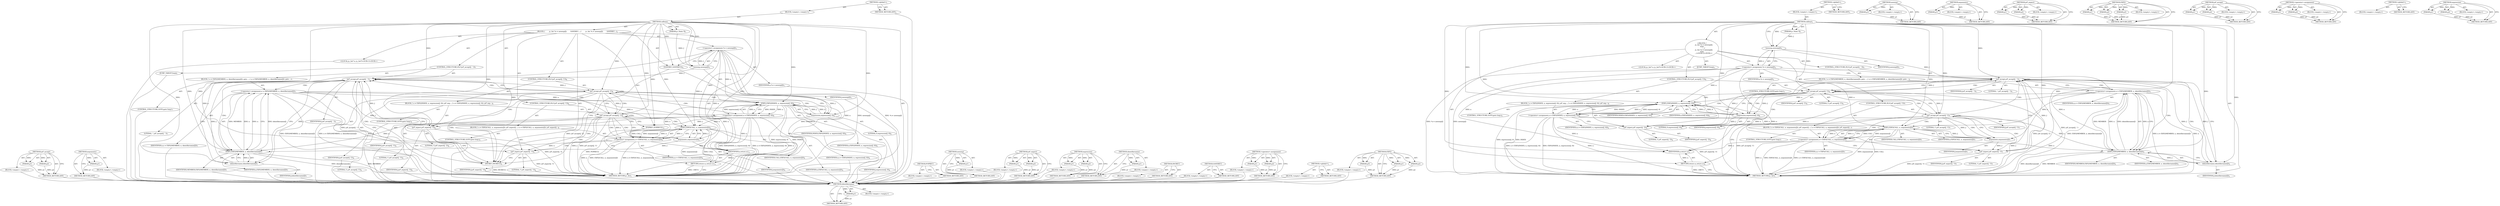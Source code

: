 digraph "EXP2" {
vulnerable_110 [label=<(METHOD,identifiername)>];
vulnerable_111 [label=<(PARAM,p1)>];
vulnerable_112 [label=<(BLOCK,&lt;empty&gt;,&lt;empty&gt;)>];
vulnerable_113 [label=<(METHOD_RETURN,ANY)>];
vulnerable_6 [label=<(METHOD,&lt;global&gt;)<SUB>1</SUB>>];
vulnerable_7 [label=<(BLOCK,&lt;empty&gt;,&lt;empty&gt;)<SUB>1</SUB>>];
vulnerable_8 [label=<(METHOD,callexp)<SUB>1</SUB>>];
vulnerable_9 [label=<(PARAM,js_State *J)<SUB>1</SUB>>];
vulnerable_10 [label="<(BLOCK,{
        js_Ast *a = newexp(J);
 loop:
       ...,{
        js_Ast *a = newexp(J);
 loop:
       ...)<SUB>2</SUB>>"];
vulnerable_11 [label="<(LOCAL,js_Ast* a: js_Ast*)<SUB>3</SUB>>"];
vulnerable_12 [label=<(&lt;operator&gt;.assignment,*a = newexp(J))<SUB>3</SUB>>];
vulnerable_13 [label=<(IDENTIFIER,a,*a = newexp(J))<SUB>3</SUB>>];
vulnerable_14 [label=<(newexp,newexp(J))<SUB>3</SUB>>];
vulnerable_15 [label=<(IDENTIFIER,J,newexp(J))<SUB>3</SUB>>];
vulnerable_16 [label=<(JUMP_TARGET,loop)<SUB>4</SUB>>];
vulnerable_17 [label=<(CONTROL_STRUCTURE,IF,if (jsP_accept(J, '.')))<SUB>5</SUB>>];
vulnerable_18 [label=<(jsP_accept,jsP_accept(J, '.'))<SUB>5</SUB>>];
vulnerable_19 [label=<(IDENTIFIER,J,jsP_accept(J, '.'))<SUB>5</SUB>>];
vulnerable_20 [label=<(LITERAL,'.',jsP_accept(J, '.'))<SUB>5</SUB>>];
vulnerable_21 [label=<(BLOCK,{ a = EXP2(MEMBER, a, identifiername(J)); goto ...,{ a = EXP2(MEMBER, a, identifiername(J)); goto ...)<SUB>5</SUB>>];
vulnerable_22 [label=<(&lt;operator&gt;.assignment,a = EXP2(MEMBER, a, identifiername(J)))<SUB>5</SUB>>];
vulnerable_23 [label=<(IDENTIFIER,a,a = EXP2(MEMBER, a, identifiername(J)))<SUB>5</SUB>>];
vulnerable_24 [label=<(EXP2,EXP2(MEMBER, a, identifiername(J)))<SUB>5</SUB>>];
vulnerable_25 [label=<(IDENTIFIER,MEMBER,EXP2(MEMBER, a, identifiername(J)))<SUB>5</SUB>>];
vulnerable_26 [label=<(IDENTIFIER,a,EXP2(MEMBER, a, identifiername(J)))<SUB>5</SUB>>];
vulnerable_27 [label=<(identifiername,identifiername(J))<SUB>5</SUB>>];
vulnerable_28 [label=<(IDENTIFIER,J,identifiername(J))<SUB>5</SUB>>];
vulnerable_29 [label=<(CONTROL_STRUCTURE,GOTO,goto loop;)<SUB>5</SUB>>];
vulnerable_30 [label=<(CONTROL_STRUCTURE,IF,if (jsP_accept(J, '[')))<SUB>6</SUB>>];
vulnerable_31 [label=<(jsP_accept,jsP_accept(J, '['))<SUB>6</SUB>>];
vulnerable_32 [label=<(IDENTIFIER,J,jsP_accept(J, '['))<SUB>6</SUB>>];
vulnerable_33 [label=<(LITERAL,'[',jsP_accept(J, '['))<SUB>6</SUB>>];
vulnerable_34 [label=<(BLOCK,{ a = EXP2(INDEX, a, expression(J, 0)); jsP_exp...,{ a = EXP2(INDEX, a, expression(J, 0)); jsP_exp...)<SUB>6</SUB>>];
vulnerable_35 [label=<(&lt;operator&gt;.assignment,a = EXP2(INDEX, a, expression(J, 0)))<SUB>6</SUB>>];
vulnerable_36 [label=<(IDENTIFIER,a,a = EXP2(INDEX, a, expression(J, 0)))<SUB>6</SUB>>];
vulnerable_37 [label=<(EXP2,EXP2(INDEX, a, expression(J, 0)))<SUB>6</SUB>>];
vulnerable_38 [label=<(IDENTIFIER,INDEX,EXP2(INDEX, a, expression(J, 0)))<SUB>6</SUB>>];
vulnerable_39 [label=<(IDENTIFIER,a,EXP2(INDEX, a, expression(J, 0)))<SUB>6</SUB>>];
vulnerable_40 [label=<(expression,expression(J, 0))<SUB>6</SUB>>];
vulnerable_41 [label=<(IDENTIFIER,J,expression(J, 0))<SUB>6</SUB>>];
vulnerable_42 [label=<(LITERAL,0,expression(J, 0))<SUB>6</SUB>>];
vulnerable_43 [label=<(jsP_expect,jsP_expect(J, ']'))<SUB>6</SUB>>];
vulnerable_44 [label=<(IDENTIFIER,J,jsP_expect(J, ']'))<SUB>6</SUB>>];
vulnerable_45 [label=<(LITERAL,']',jsP_expect(J, ']'))<SUB>6</SUB>>];
vulnerable_46 [label=<(CONTROL_STRUCTURE,GOTO,goto loop;)<SUB>6</SUB>>];
vulnerable_47 [label=<(CONTROL_STRUCTURE,IF,if (jsP_accept(J, '(')))<SUB>7</SUB>>];
vulnerable_48 [label=<(jsP_accept,jsP_accept(J, '('))<SUB>7</SUB>>];
vulnerable_49 [label=<(IDENTIFIER,J,jsP_accept(J, '('))<SUB>7</SUB>>];
vulnerable_50 [label=<(LITERAL,'(',jsP_accept(J, '('))<SUB>7</SUB>>];
vulnerable_51 [label=<(BLOCK,{ a = EXP2(CALL, a, arguments(J)); jsP_expect(J...,{ a = EXP2(CALL, a, arguments(J)); jsP_expect(J...)<SUB>7</SUB>>];
vulnerable_52 [label=<(&lt;operator&gt;.assignment,a = EXP2(CALL, a, arguments(J)))<SUB>7</SUB>>];
vulnerable_53 [label=<(IDENTIFIER,a,a = EXP2(CALL, a, arguments(J)))<SUB>7</SUB>>];
vulnerable_54 [label=<(EXP2,EXP2(CALL, a, arguments(J)))<SUB>7</SUB>>];
vulnerable_55 [label=<(IDENTIFIER,CALL,EXP2(CALL, a, arguments(J)))<SUB>7</SUB>>];
vulnerable_56 [label=<(IDENTIFIER,a,EXP2(CALL, a, arguments(J)))<SUB>7</SUB>>];
vulnerable_57 [label=<(arguments,arguments(J))<SUB>7</SUB>>];
vulnerable_58 [label=<(IDENTIFIER,J,arguments(J))<SUB>7</SUB>>];
vulnerable_59 [label=<(jsP_expect,jsP_expect(J, ')'))<SUB>7</SUB>>];
vulnerable_60 [label=<(IDENTIFIER,J,jsP_expect(J, ')'))<SUB>7</SUB>>];
vulnerable_61 [label=<(LITERAL,')',jsP_expect(J, ')'))<SUB>7</SUB>>];
vulnerable_62 [label=<(CONTROL_STRUCTURE,GOTO,goto loop;)<SUB>7</SUB>>];
vulnerable_63 [label=<(RETURN,return a;,return a;)<SUB>8</SUB>>];
vulnerable_64 [label=<(IDENTIFIER,a,return a;)<SUB>8</SUB>>];
vulnerable_65 [label=<(METHOD_RETURN,js_Ast)<SUB>1</SUB>>];
vulnerable_67 [label=<(METHOD_RETURN,ANY)<SUB>1</SUB>>];
vulnerable_95 [label=<(METHOD,newexp)>];
vulnerable_96 [label=<(PARAM,p1)>];
vulnerable_97 [label=<(BLOCK,&lt;empty&gt;,&lt;empty&gt;)>];
vulnerable_98 [label=<(METHOD_RETURN,ANY)>];
vulnerable_124 [label=<(METHOD,arguments)>];
vulnerable_125 [label=<(PARAM,p1)>];
vulnerable_126 [label=<(BLOCK,&lt;empty&gt;,&lt;empty&gt;)>];
vulnerable_127 [label=<(METHOD_RETURN,ANY)>];
vulnerable_119 [label=<(METHOD,jsP_expect)>];
vulnerable_120 [label=<(PARAM,p1)>];
vulnerable_121 [label=<(PARAM,p2)>];
vulnerable_122 [label=<(BLOCK,&lt;empty&gt;,&lt;empty&gt;)>];
vulnerable_123 [label=<(METHOD_RETURN,ANY)>];
vulnerable_104 [label=<(METHOD,EXP2)>];
vulnerable_105 [label=<(PARAM,p1)>];
vulnerable_106 [label=<(PARAM,p2)>];
vulnerable_107 [label=<(PARAM,p3)>];
vulnerable_108 [label=<(BLOCK,&lt;empty&gt;,&lt;empty&gt;)>];
vulnerable_109 [label=<(METHOD_RETURN,ANY)>];
vulnerable_99 [label=<(METHOD,jsP_accept)>];
vulnerable_100 [label=<(PARAM,p1)>];
vulnerable_101 [label=<(PARAM,p2)>];
vulnerable_102 [label=<(BLOCK,&lt;empty&gt;,&lt;empty&gt;)>];
vulnerable_103 [label=<(METHOD_RETURN,ANY)>];
vulnerable_90 [label=<(METHOD,&lt;operator&gt;.assignment)>];
vulnerable_91 [label=<(PARAM,p1)>];
vulnerable_92 [label=<(PARAM,p2)>];
vulnerable_93 [label=<(BLOCK,&lt;empty&gt;,&lt;empty&gt;)>];
vulnerable_94 [label=<(METHOD_RETURN,ANY)>];
vulnerable_84 [label=<(METHOD,&lt;global&gt;)<SUB>1</SUB>>];
vulnerable_85 [label=<(BLOCK,&lt;empty&gt;,&lt;empty&gt;)>];
vulnerable_86 [label=<(METHOD_RETURN,ANY)>];
vulnerable_114 [label=<(METHOD,expression)>];
vulnerable_115 [label=<(PARAM,p1)>];
vulnerable_116 [label=<(PARAM,p2)>];
vulnerable_117 [label=<(BLOCK,&lt;empty&gt;,&lt;empty&gt;)>];
vulnerable_118 [label=<(METHOD_RETURN,ANY)>];
fixed_108 [label=<(METHOD,jsP_accept)>];
fixed_109 [label=<(PARAM,p1)>];
fixed_110 [label=<(PARAM,p2)>];
fixed_111 [label=<(BLOCK,&lt;empty&gt;,&lt;empty&gt;)>];
fixed_112 [label=<(METHOD_RETURN,ANY)>];
fixed_133 [label=<(METHOD,arguments)>];
fixed_134 [label=<(PARAM,p1)>];
fixed_135 [label=<(BLOCK,&lt;empty&gt;,&lt;empty&gt;)>];
fixed_136 [label=<(METHOD_RETURN,ANY)>];
fixed_6 [label=<(METHOD,&lt;global&gt;)<SUB>1</SUB>>];
fixed_7 [label=<(BLOCK,&lt;empty&gt;,&lt;empty&gt;)<SUB>1</SUB>>];
fixed_8 [label=<(METHOD,callexp)<SUB>1</SUB>>];
fixed_9 [label=<(PARAM,js_State *J)<SUB>1</SUB>>];
fixed_10 [label=<(BLOCK,{
        js_Ast *a = newexp(J);
       SAVEREC...,{
        js_Ast *a = newexp(J);
       SAVEREC...)<SUB>2</SUB>>];
fixed_11 [label="<(LOCAL,js_Ast* a: js_Ast*)<SUB>3</SUB>>"];
fixed_12 [label=<(&lt;operator&gt;.assignment,*a = newexp(J))<SUB>3</SUB>>];
fixed_13 [label=<(IDENTIFIER,a,*a = newexp(J))<SUB>3</SUB>>];
fixed_14 [label=<(newexp,newexp(J))<SUB>3</SUB>>];
fixed_15 [label=<(IDENTIFIER,J,newexp(J))<SUB>3</SUB>>];
fixed_16 [label=<(SAVEREC,SAVEREC())<SUB>4</SUB>>];
fixed_17 [label=<(JUMP_TARGET,loop)<SUB>5</SUB>>];
fixed_18 [label=<(INCREC,INCREC())<SUB>6</SUB>>];
fixed_19 [label=<(CONTROL_STRUCTURE,IF,if (jsP_accept(J, '.')))<SUB>7</SUB>>];
fixed_20 [label=<(jsP_accept,jsP_accept(J, '.'))<SUB>7</SUB>>];
fixed_21 [label=<(IDENTIFIER,J,jsP_accept(J, '.'))<SUB>7</SUB>>];
fixed_22 [label=<(LITERAL,'.',jsP_accept(J, '.'))<SUB>7</SUB>>];
fixed_23 [label=<(BLOCK,{ a = EXP2(MEMBER, a, identifiername(J)); goto ...,{ a = EXP2(MEMBER, a, identifiername(J)); goto ...)<SUB>7</SUB>>];
fixed_24 [label=<(&lt;operator&gt;.assignment,a = EXP2(MEMBER, a, identifiername(J)))<SUB>7</SUB>>];
fixed_25 [label=<(IDENTIFIER,a,a = EXP2(MEMBER, a, identifiername(J)))<SUB>7</SUB>>];
fixed_26 [label=<(EXP2,EXP2(MEMBER, a, identifiername(J)))<SUB>7</SUB>>];
fixed_27 [label=<(IDENTIFIER,MEMBER,EXP2(MEMBER, a, identifiername(J)))<SUB>7</SUB>>];
fixed_28 [label=<(IDENTIFIER,a,EXP2(MEMBER, a, identifiername(J)))<SUB>7</SUB>>];
fixed_29 [label=<(identifiername,identifiername(J))<SUB>7</SUB>>];
fixed_30 [label=<(IDENTIFIER,J,identifiername(J))<SUB>7</SUB>>];
fixed_31 [label=<(CONTROL_STRUCTURE,GOTO,goto loop;)<SUB>7</SUB>>];
fixed_32 [label=<(CONTROL_STRUCTURE,IF,if (jsP_accept(J, '[')))<SUB>8</SUB>>];
fixed_33 [label=<(jsP_accept,jsP_accept(J, '['))<SUB>8</SUB>>];
fixed_34 [label=<(IDENTIFIER,J,jsP_accept(J, '['))<SUB>8</SUB>>];
fixed_35 [label=<(LITERAL,'[',jsP_accept(J, '['))<SUB>8</SUB>>];
fixed_36 [label=<(BLOCK,{ a = EXP2(INDEX, a, expression(J, 0)); jsP_exp...,{ a = EXP2(INDEX, a, expression(J, 0)); jsP_exp...)<SUB>8</SUB>>];
fixed_37 [label=<(&lt;operator&gt;.assignment,a = EXP2(INDEX, a, expression(J, 0)))<SUB>8</SUB>>];
fixed_38 [label=<(IDENTIFIER,a,a = EXP2(INDEX, a, expression(J, 0)))<SUB>8</SUB>>];
fixed_39 [label=<(EXP2,EXP2(INDEX, a, expression(J, 0)))<SUB>8</SUB>>];
fixed_40 [label=<(IDENTIFIER,INDEX,EXP2(INDEX, a, expression(J, 0)))<SUB>8</SUB>>];
fixed_41 [label=<(IDENTIFIER,a,EXP2(INDEX, a, expression(J, 0)))<SUB>8</SUB>>];
fixed_42 [label=<(expression,expression(J, 0))<SUB>8</SUB>>];
fixed_43 [label=<(IDENTIFIER,J,expression(J, 0))<SUB>8</SUB>>];
fixed_44 [label=<(LITERAL,0,expression(J, 0))<SUB>8</SUB>>];
fixed_45 [label=<(jsP_expect,jsP_expect(J, ']'))<SUB>8</SUB>>];
fixed_46 [label=<(IDENTIFIER,J,jsP_expect(J, ']'))<SUB>8</SUB>>];
fixed_47 [label=<(LITERAL,']',jsP_expect(J, ']'))<SUB>8</SUB>>];
fixed_48 [label=<(CONTROL_STRUCTURE,GOTO,goto loop;)<SUB>8</SUB>>];
fixed_49 [label=<(CONTROL_STRUCTURE,IF,if (jsP_accept(J, '(')))<SUB>9</SUB>>];
fixed_50 [label=<(jsP_accept,jsP_accept(J, '('))<SUB>9</SUB>>];
fixed_51 [label=<(IDENTIFIER,J,jsP_accept(J, '('))<SUB>9</SUB>>];
fixed_52 [label=<(LITERAL,'(',jsP_accept(J, '('))<SUB>9</SUB>>];
fixed_53 [label=<(BLOCK,{ a = EXP2(CALL, a, arguments(J)); jsP_expect(J...,{ a = EXP2(CALL, a, arguments(J)); jsP_expect(J...)<SUB>9</SUB>>];
fixed_54 [label=<(&lt;operator&gt;.assignment,a = EXP2(CALL, a, arguments(J)))<SUB>9</SUB>>];
fixed_55 [label=<(IDENTIFIER,a,a = EXP2(CALL, a, arguments(J)))<SUB>9</SUB>>];
fixed_56 [label=<(EXP2,EXP2(CALL, a, arguments(J)))<SUB>9</SUB>>];
fixed_57 [label=<(IDENTIFIER,CALL,EXP2(CALL, a, arguments(J)))<SUB>9</SUB>>];
fixed_58 [label=<(IDENTIFIER,a,EXP2(CALL, a, arguments(J)))<SUB>9</SUB>>];
fixed_59 [label=<(arguments,arguments(J))<SUB>9</SUB>>];
fixed_60 [label=<(IDENTIFIER,J,arguments(J))<SUB>9</SUB>>];
fixed_61 [label=<(jsP_expect,jsP_expect(J, ')'))<SUB>9</SUB>>];
fixed_62 [label=<(IDENTIFIER,J,jsP_expect(J, ')'))<SUB>9</SUB>>];
fixed_63 [label=<(LITERAL,')',jsP_expect(J, ')'))<SUB>9</SUB>>];
fixed_64 [label=<(CONTROL_STRUCTURE,GOTO,goto loop;)<SUB>9</SUB>>];
fixed_65 [label=<(POPREC,POPREC())<SUB>10</SUB>>];
fixed_66 [label=<(RETURN,return a;,return a;)<SUB>11</SUB>>];
fixed_67 [label=<(IDENTIFIER,a,return a;)<SUB>11</SUB>>];
fixed_68 [label=<(METHOD_RETURN,js_Ast)<SUB>1</SUB>>];
fixed_70 [label=<(METHOD_RETURN,ANY)<SUB>1</SUB>>];
fixed_137 [label=<(METHOD,POPREC)>];
fixed_138 [label=<(BLOCK,&lt;empty&gt;,&lt;empty&gt;)>];
fixed_139 [label=<(METHOD_RETURN,ANY)>];
fixed_98 [label=<(METHOD,newexp)>];
fixed_99 [label=<(PARAM,p1)>];
fixed_100 [label=<(BLOCK,&lt;empty&gt;,&lt;empty&gt;)>];
fixed_101 [label=<(METHOD_RETURN,ANY)>];
fixed_128 [label=<(METHOD,jsP_expect)>];
fixed_129 [label=<(PARAM,p1)>];
fixed_130 [label=<(PARAM,p2)>];
fixed_131 [label=<(BLOCK,&lt;empty&gt;,&lt;empty&gt;)>];
fixed_132 [label=<(METHOD_RETURN,ANY)>];
fixed_123 [label=<(METHOD,expression)>];
fixed_124 [label=<(PARAM,p1)>];
fixed_125 [label=<(PARAM,p2)>];
fixed_126 [label=<(BLOCK,&lt;empty&gt;,&lt;empty&gt;)>];
fixed_127 [label=<(METHOD_RETURN,ANY)>];
fixed_119 [label=<(METHOD,identifiername)>];
fixed_120 [label=<(PARAM,p1)>];
fixed_121 [label=<(BLOCK,&lt;empty&gt;,&lt;empty&gt;)>];
fixed_122 [label=<(METHOD_RETURN,ANY)>];
fixed_105 [label=<(METHOD,INCREC)>];
fixed_106 [label=<(BLOCK,&lt;empty&gt;,&lt;empty&gt;)>];
fixed_107 [label=<(METHOD_RETURN,ANY)>];
fixed_102 [label=<(METHOD,SAVEREC)>];
fixed_103 [label=<(BLOCK,&lt;empty&gt;,&lt;empty&gt;)>];
fixed_104 [label=<(METHOD_RETURN,ANY)>];
fixed_93 [label=<(METHOD,&lt;operator&gt;.assignment)>];
fixed_94 [label=<(PARAM,p1)>];
fixed_95 [label=<(PARAM,p2)>];
fixed_96 [label=<(BLOCK,&lt;empty&gt;,&lt;empty&gt;)>];
fixed_97 [label=<(METHOD_RETURN,ANY)>];
fixed_87 [label=<(METHOD,&lt;global&gt;)<SUB>1</SUB>>];
fixed_88 [label=<(BLOCK,&lt;empty&gt;,&lt;empty&gt;)>];
fixed_89 [label=<(METHOD_RETURN,ANY)>];
fixed_113 [label=<(METHOD,EXP2)>];
fixed_114 [label=<(PARAM,p1)>];
fixed_115 [label=<(PARAM,p2)>];
fixed_116 [label=<(PARAM,p3)>];
fixed_117 [label=<(BLOCK,&lt;empty&gt;,&lt;empty&gt;)>];
fixed_118 [label=<(METHOD_RETURN,ANY)>];
vulnerable_110 -> vulnerable_111  [key=0, label="AST: "];
vulnerable_110 -> vulnerable_111  [key=1, label="DDG: "];
vulnerable_110 -> vulnerable_112  [key=0, label="AST: "];
vulnerable_110 -> vulnerable_113  [key=0, label="AST: "];
vulnerable_110 -> vulnerable_113  [key=1, label="CFG: "];
vulnerable_111 -> vulnerable_113  [key=0, label="DDG: p1"];
vulnerable_6 -> vulnerable_7  [key=0, label="AST: "];
vulnerable_6 -> vulnerable_67  [key=0, label="AST: "];
vulnerable_6 -> vulnerable_67  [key=1, label="CFG: "];
vulnerable_7 -> vulnerable_8  [key=0, label="AST: "];
vulnerable_8 -> vulnerable_9  [key=0, label="AST: "];
vulnerable_8 -> vulnerable_9  [key=1, label="DDG: "];
vulnerable_8 -> vulnerable_10  [key=0, label="AST: "];
vulnerable_8 -> vulnerable_65  [key=0, label="AST: "];
vulnerable_8 -> vulnerable_14  [key=0, label="CFG: "];
vulnerable_8 -> vulnerable_14  [key=1, label="DDG: "];
vulnerable_8 -> vulnerable_64  [key=0, label="DDG: "];
vulnerable_8 -> vulnerable_18  [key=0, label="DDG: "];
vulnerable_8 -> vulnerable_31  [key=0, label="DDG: "];
vulnerable_8 -> vulnerable_48  [key=0, label="DDG: "];
vulnerable_8 -> vulnerable_43  [key=0, label="DDG: "];
vulnerable_8 -> vulnerable_59  [key=0, label="DDG: "];
vulnerable_8 -> vulnerable_24  [key=0, label="DDG: "];
vulnerable_8 -> vulnerable_37  [key=0, label="DDG: "];
vulnerable_8 -> vulnerable_54  [key=0, label="DDG: "];
vulnerable_8 -> vulnerable_27  [key=0, label="DDG: "];
vulnerable_8 -> vulnerable_40  [key=0, label="DDG: "];
vulnerable_8 -> vulnerable_57  [key=0, label="DDG: "];
vulnerable_9 -> vulnerable_14  [key=0, label="DDG: J"];
vulnerable_10 -> vulnerable_11  [key=0, label="AST: "];
vulnerable_10 -> vulnerable_12  [key=0, label="AST: "];
vulnerable_10 -> vulnerable_16  [key=0, label="AST: "];
vulnerable_10 -> vulnerable_17  [key=0, label="AST: "];
vulnerable_10 -> vulnerable_30  [key=0, label="AST: "];
vulnerable_10 -> vulnerable_47  [key=0, label="AST: "];
vulnerable_10 -> vulnerable_63  [key=0, label="AST: "];
vulnerable_12 -> vulnerable_13  [key=0, label="AST: "];
vulnerable_12 -> vulnerable_14  [key=0, label="AST: "];
vulnerable_12 -> vulnerable_18  [key=0, label="CFG: "];
vulnerable_12 -> vulnerable_65  [key=0, label="DDG: a"];
vulnerable_12 -> vulnerable_65  [key=1, label="DDG: newexp(J)"];
vulnerable_12 -> vulnerable_65  [key=2, label="DDG: *a = newexp(J)"];
vulnerable_12 -> vulnerable_64  [key=0, label="DDG: a"];
vulnerable_12 -> vulnerable_24  [key=0, label="DDG: a"];
vulnerable_12 -> vulnerable_37  [key=0, label="DDG: a"];
vulnerable_12 -> vulnerable_54  [key=0, label="DDG: a"];
vulnerable_14 -> vulnerable_15  [key=0, label="AST: "];
vulnerable_14 -> vulnerable_12  [key=0, label="CFG: "];
vulnerable_14 -> vulnerable_12  [key=1, label="DDG: J"];
vulnerable_14 -> vulnerable_18  [key=0, label="DDG: J"];
vulnerable_17 -> vulnerable_18  [key=0, label="AST: "];
vulnerable_17 -> vulnerable_21  [key=0, label="AST: "];
vulnerable_18 -> vulnerable_19  [key=0, label="AST: "];
vulnerable_18 -> vulnerable_20  [key=0, label="AST: "];
vulnerable_18 -> vulnerable_27  [key=0, label="CFG: "];
vulnerable_18 -> vulnerable_27  [key=1, label="DDG: J"];
vulnerable_18 -> vulnerable_27  [key=2, label="CDG: "];
vulnerable_18 -> vulnerable_31  [key=0, label="CFG: "];
vulnerable_18 -> vulnerable_31  [key=1, label="DDG: J"];
vulnerable_18 -> vulnerable_65  [key=0, label="DDG: jsP_accept(J, '.')"];
vulnerable_18 -> vulnerable_24  [key=0, label="CDG: "];
vulnerable_18 -> vulnerable_22  [key=0, label="CDG: "];
vulnerable_18 -> vulnerable_18  [key=0, label="CDG: "];
vulnerable_21 -> vulnerable_22  [key=0, label="AST: "];
vulnerable_21 -> vulnerable_29  [key=0, label="AST: "];
vulnerable_22 -> vulnerable_23  [key=0, label="AST: "];
vulnerable_22 -> vulnerable_24  [key=0, label="AST: "];
vulnerable_22 -> vulnerable_24  [key=1, label="DDG: a"];
vulnerable_22 -> vulnerable_18  [key=0, label="CFG: "];
vulnerable_22 -> vulnerable_65  [key=0, label="DDG: a"];
vulnerable_22 -> vulnerable_65  [key=1, label="DDG: EXP2(MEMBER, a, identifiername(J))"];
vulnerable_22 -> vulnerable_65  [key=2, label="DDG: a = EXP2(MEMBER, a, identifiername(J))"];
vulnerable_22 -> vulnerable_64  [key=0, label="DDG: a"];
vulnerable_22 -> vulnerable_37  [key=0, label="DDG: a"];
vulnerable_22 -> vulnerable_54  [key=0, label="DDG: a"];
vulnerable_24 -> vulnerable_25  [key=0, label="AST: "];
vulnerable_24 -> vulnerable_26  [key=0, label="AST: "];
vulnerable_24 -> vulnerable_27  [key=0, label="AST: "];
vulnerable_24 -> vulnerable_22  [key=0, label="CFG: "];
vulnerable_24 -> vulnerable_22  [key=1, label="DDG: MEMBER"];
vulnerable_24 -> vulnerable_22  [key=2, label="DDG: a"];
vulnerable_24 -> vulnerable_22  [key=3, label="DDG: identifiername(J)"];
vulnerable_24 -> vulnerable_65  [key=0, label="DDG: identifiername(J)"];
vulnerable_24 -> vulnerable_65  [key=1, label="DDG: MEMBER"];
vulnerable_27 -> vulnerable_28  [key=0, label="AST: "];
vulnerable_27 -> vulnerable_24  [key=0, label="CFG: "];
vulnerable_27 -> vulnerable_24  [key=1, label="DDG: J"];
vulnerable_27 -> vulnerable_18  [key=0, label="DDG: J"];
vulnerable_30 -> vulnerable_31  [key=0, label="AST: "];
vulnerable_30 -> vulnerable_34  [key=0, label="AST: "];
vulnerable_31 -> vulnerable_32  [key=0, label="AST: "];
vulnerable_31 -> vulnerable_33  [key=0, label="AST: "];
vulnerable_31 -> vulnerable_40  [key=0, label="CFG: "];
vulnerable_31 -> vulnerable_40  [key=1, label="DDG: J"];
vulnerable_31 -> vulnerable_40  [key=2, label="CDG: "];
vulnerable_31 -> vulnerable_48  [key=0, label="CFG: "];
vulnerable_31 -> vulnerable_48  [key=1, label="DDG: J"];
vulnerable_31 -> vulnerable_65  [key=0, label="DDG: jsP_accept(J, '[')"];
vulnerable_31 -> vulnerable_37  [key=0, label="CDG: "];
vulnerable_31 -> vulnerable_18  [key=0, label="CDG: "];
vulnerable_31 -> vulnerable_35  [key=0, label="CDG: "];
vulnerable_31 -> vulnerable_31  [key=0, label="CDG: "];
vulnerable_31 -> vulnerable_43  [key=0, label="CDG: "];
vulnerable_34 -> vulnerable_35  [key=0, label="AST: "];
vulnerable_34 -> vulnerable_43  [key=0, label="AST: "];
vulnerable_34 -> vulnerable_46  [key=0, label="AST: "];
vulnerable_35 -> vulnerable_36  [key=0, label="AST: "];
vulnerable_35 -> vulnerable_37  [key=0, label="AST: "];
vulnerable_35 -> vulnerable_37  [key=1, label="DDG: a"];
vulnerable_35 -> vulnerable_43  [key=0, label="CFG: "];
vulnerable_35 -> vulnerable_65  [key=0, label="DDG: a"];
vulnerable_35 -> vulnerable_65  [key=1, label="DDG: EXP2(INDEX, a, expression(J, 0))"];
vulnerable_35 -> vulnerable_65  [key=2, label="DDG: a = EXP2(INDEX, a, expression(J, 0))"];
vulnerable_35 -> vulnerable_64  [key=0, label="DDG: a"];
vulnerable_35 -> vulnerable_24  [key=0, label="DDG: a"];
vulnerable_35 -> vulnerable_54  [key=0, label="DDG: a"];
vulnerable_37 -> vulnerable_38  [key=0, label="AST: "];
vulnerable_37 -> vulnerable_39  [key=0, label="AST: "];
vulnerable_37 -> vulnerable_40  [key=0, label="AST: "];
vulnerable_37 -> vulnerable_35  [key=0, label="CFG: "];
vulnerable_37 -> vulnerable_35  [key=1, label="DDG: INDEX"];
vulnerable_37 -> vulnerable_35  [key=2, label="DDG: a"];
vulnerable_37 -> vulnerable_35  [key=3, label="DDG: expression(J, 0)"];
vulnerable_37 -> vulnerable_65  [key=0, label="DDG: expression(J, 0)"];
vulnerable_37 -> vulnerable_65  [key=1, label="DDG: INDEX"];
vulnerable_40 -> vulnerable_41  [key=0, label="AST: "];
vulnerable_40 -> vulnerable_42  [key=0, label="AST: "];
vulnerable_40 -> vulnerable_37  [key=0, label="CFG: "];
vulnerable_40 -> vulnerable_37  [key=1, label="DDG: J"];
vulnerable_40 -> vulnerable_37  [key=2, label="DDG: 0"];
vulnerable_40 -> vulnerable_43  [key=0, label="DDG: J"];
vulnerable_43 -> vulnerable_44  [key=0, label="AST: "];
vulnerable_43 -> vulnerable_45  [key=0, label="AST: "];
vulnerable_43 -> vulnerable_18  [key=0, label="CFG: "];
vulnerable_43 -> vulnerable_18  [key=1, label="DDG: J"];
vulnerable_43 -> vulnerable_65  [key=0, label="DDG: jsP_expect(J, ']')"];
vulnerable_47 -> vulnerable_48  [key=0, label="AST: "];
vulnerable_47 -> vulnerable_51  [key=0, label="AST: "];
vulnerable_48 -> vulnerable_49  [key=0, label="AST: "];
vulnerable_48 -> vulnerable_50  [key=0, label="AST: "];
vulnerable_48 -> vulnerable_57  [key=0, label="CFG: "];
vulnerable_48 -> vulnerable_57  [key=1, label="DDG: J"];
vulnerable_48 -> vulnerable_57  [key=2, label="CDG: "];
vulnerable_48 -> vulnerable_63  [key=0, label="CFG: "];
vulnerable_48 -> vulnerable_65  [key=0, label="DDG: J"];
vulnerable_48 -> vulnerable_65  [key=1, label="DDG: jsP_accept(J, '(')"];
vulnerable_48 -> vulnerable_48  [key=0, label="CDG: "];
vulnerable_48 -> vulnerable_52  [key=0, label="CDG: "];
vulnerable_48 -> vulnerable_18  [key=0, label="CDG: "];
vulnerable_48 -> vulnerable_59  [key=0, label="CDG: "];
vulnerable_48 -> vulnerable_54  [key=0, label="CDG: "];
vulnerable_48 -> vulnerable_31  [key=0, label="CDG: "];
vulnerable_51 -> vulnerable_52  [key=0, label="AST: "];
vulnerable_51 -> vulnerable_59  [key=0, label="AST: "];
vulnerable_51 -> vulnerable_62  [key=0, label="AST: "];
vulnerable_52 -> vulnerable_53  [key=0, label="AST: "];
vulnerable_52 -> vulnerable_54  [key=0, label="AST: "];
vulnerable_52 -> vulnerable_54  [key=1, label="DDG: a"];
vulnerable_52 -> vulnerable_59  [key=0, label="CFG: "];
vulnerable_52 -> vulnerable_65  [key=0, label="DDG: a"];
vulnerable_52 -> vulnerable_65  [key=1, label="DDG: EXP2(CALL, a, arguments(J))"];
vulnerable_52 -> vulnerable_65  [key=2, label="DDG: a = EXP2(CALL, a, arguments(J))"];
vulnerable_52 -> vulnerable_64  [key=0, label="DDG: a"];
vulnerable_52 -> vulnerable_24  [key=0, label="DDG: a"];
vulnerable_52 -> vulnerable_37  [key=0, label="DDG: a"];
vulnerable_54 -> vulnerable_55  [key=0, label="AST: "];
vulnerable_54 -> vulnerable_56  [key=0, label="AST: "];
vulnerable_54 -> vulnerable_57  [key=0, label="AST: "];
vulnerable_54 -> vulnerable_52  [key=0, label="CFG: "];
vulnerable_54 -> vulnerable_52  [key=1, label="DDG: CALL"];
vulnerable_54 -> vulnerable_52  [key=2, label="DDG: a"];
vulnerable_54 -> vulnerable_52  [key=3, label="DDG: arguments(J)"];
vulnerable_54 -> vulnerable_65  [key=0, label="DDG: arguments(J)"];
vulnerable_54 -> vulnerable_65  [key=1, label="DDG: CALL"];
vulnerable_57 -> vulnerable_58  [key=0, label="AST: "];
vulnerable_57 -> vulnerable_54  [key=0, label="CFG: "];
vulnerable_57 -> vulnerable_54  [key=1, label="DDG: J"];
vulnerable_57 -> vulnerable_59  [key=0, label="DDG: J"];
vulnerable_59 -> vulnerable_60  [key=0, label="AST: "];
vulnerable_59 -> vulnerable_61  [key=0, label="AST: "];
vulnerable_59 -> vulnerable_18  [key=0, label="CFG: "];
vulnerable_59 -> vulnerable_18  [key=1, label="DDG: J"];
vulnerable_59 -> vulnerable_65  [key=0, label="DDG: jsP_expect(J, ')')"];
vulnerable_63 -> vulnerable_64  [key=0, label="AST: "];
vulnerable_63 -> vulnerable_65  [key=0, label="CFG: "];
vulnerable_63 -> vulnerable_65  [key=1, label="DDG: &lt;RET&gt;"];
vulnerable_64 -> vulnerable_63  [key=0, label="DDG: a"];
vulnerable_95 -> vulnerable_96  [key=0, label="AST: "];
vulnerable_95 -> vulnerable_96  [key=1, label="DDG: "];
vulnerable_95 -> vulnerable_97  [key=0, label="AST: "];
vulnerable_95 -> vulnerable_98  [key=0, label="AST: "];
vulnerable_95 -> vulnerable_98  [key=1, label="CFG: "];
vulnerable_96 -> vulnerable_98  [key=0, label="DDG: p1"];
vulnerable_124 -> vulnerable_125  [key=0, label="AST: "];
vulnerable_124 -> vulnerable_125  [key=1, label="DDG: "];
vulnerable_124 -> vulnerable_126  [key=0, label="AST: "];
vulnerable_124 -> vulnerable_127  [key=0, label="AST: "];
vulnerable_124 -> vulnerable_127  [key=1, label="CFG: "];
vulnerable_125 -> vulnerable_127  [key=0, label="DDG: p1"];
vulnerable_119 -> vulnerable_120  [key=0, label="AST: "];
vulnerable_119 -> vulnerable_120  [key=1, label="DDG: "];
vulnerable_119 -> vulnerable_122  [key=0, label="AST: "];
vulnerable_119 -> vulnerable_121  [key=0, label="AST: "];
vulnerable_119 -> vulnerable_121  [key=1, label="DDG: "];
vulnerable_119 -> vulnerable_123  [key=0, label="AST: "];
vulnerable_119 -> vulnerable_123  [key=1, label="CFG: "];
vulnerable_120 -> vulnerable_123  [key=0, label="DDG: p1"];
vulnerable_121 -> vulnerable_123  [key=0, label="DDG: p2"];
vulnerable_104 -> vulnerable_105  [key=0, label="AST: "];
vulnerable_104 -> vulnerable_105  [key=1, label="DDG: "];
vulnerable_104 -> vulnerable_108  [key=0, label="AST: "];
vulnerable_104 -> vulnerable_106  [key=0, label="AST: "];
vulnerable_104 -> vulnerable_106  [key=1, label="DDG: "];
vulnerable_104 -> vulnerable_109  [key=0, label="AST: "];
vulnerable_104 -> vulnerable_109  [key=1, label="CFG: "];
vulnerable_104 -> vulnerable_107  [key=0, label="AST: "];
vulnerable_104 -> vulnerable_107  [key=1, label="DDG: "];
vulnerable_105 -> vulnerable_109  [key=0, label="DDG: p1"];
vulnerable_106 -> vulnerable_109  [key=0, label="DDG: p2"];
vulnerable_107 -> vulnerable_109  [key=0, label="DDG: p3"];
vulnerable_99 -> vulnerable_100  [key=0, label="AST: "];
vulnerable_99 -> vulnerable_100  [key=1, label="DDG: "];
vulnerable_99 -> vulnerable_102  [key=0, label="AST: "];
vulnerable_99 -> vulnerable_101  [key=0, label="AST: "];
vulnerable_99 -> vulnerable_101  [key=1, label="DDG: "];
vulnerable_99 -> vulnerable_103  [key=0, label="AST: "];
vulnerable_99 -> vulnerable_103  [key=1, label="CFG: "];
vulnerable_100 -> vulnerable_103  [key=0, label="DDG: p1"];
vulnerable_101 -> vulnerable_103  [key=0, label="DDG: p2"];
vulnerable_90 -> vulnerable_91  [key=0, label="AST: "];
vulnerable_90 -> vulnerable_91  [key=1, label="DDG: "];
vulnerable_90 -> vulnerable_93  [key=0, label="AST: "];
vulnerable_90 -> vulnerable_92  [key=0, label="AST: "];
vulnerable_90 -> vulnerable_92  [key=1, label="DDG: "];
vulnerable_90 -> vulnerable_94  [key=0, label="AST: "];
vulnerable_90 -> vulnerable_94  [key=1, label="CFG: "];
vulnerable_91 -> vulnerable_94  [key=0, label="DDG: p1"];
vulnerable_92 -> vulnerable_94  [key=0, label="DDG: p2"];
vulnerable_84 -> vulnerable_85  [key=0, label="AST: "];
vulnerable_84 -> vulnerable_86  [key=0, label="AST: "];
vulnerable_84 -> vulnerable_86  [key=1, label="CFG: "];
vulnerable_114 -> vulnerable_115  [key=0, label="AST: "];
vulnerable_114 -> vulnerable_115  [key=1, label="DDG: "];
vulnerable_114 -> vulnerable_117  [key=0, label="AST: "];
vulnerable_114 -> vulnerable_116  [key=0, label="AST: "];
vulnerable_114 -> vulnerable_116  [key=1, label="DDG: "];
vulnerable_114 -> vulnerable_118  [key=0, label="AST: "];
vulnerable_114 -> vulnerable_118  [key=1, label="CFG: "];
vulnerable_115 -> vulnerable_118  [key=0, label="DDG: p1"];
vulnerable_116 -> vulnerable_118  [key=0, label="DDG: p2"];
fixed_108 -> fixed_109  [key=0, label="AST: "];
fixed_108 -> fixed_109  [key=1, label="DDG: "];
fixed_108 -> fixed_111  [key=0, label="AST: "];
fixed_108 -> fixed_110  [key=0, label="AST: "];
fixed_108 -> fixed_110  [key=1, label="DDG: "];
fixed_108 -> fixed_112  [key=0, label="AST: "];
fixed_108 -> fixed_112  [key=1, label="CFG: "];
fixed_109 -> fixed_112  [key=0, label="DDG: p1"];
fixed_110 -> fixed_112  [key=0, label="DDG: p2"];
fixed_111 -> vulnerable_110  [key=0];
fixed_112 -> vulnerable_110  [key=0];
fixed_133 -> fixed_134  [key=0, label="AST: "];
fixed_133 -> fixed_134  [key=1, label="DDG: "];
fixed_133 -> fixed_135  [key=0, label="AST: "];
fixed_133 -> fixed_136  [key=0, label="AST: "];
fixed_133 -> fixed_136  [key=1, label="CFG: "];
fixed_134 -> fixed_136  [key=0, label="DDG: p1"];
fixed_135 -> vulnerable_110  [key=0];
fixed_136 -> vulnerable_110  [key=0];
fixed_6 -> fixed_7  [key=0, label="AST: "];
fixed_6 -> fixed_70  [key=0, label="AST: "];
fixed_6 -> fixed_70  [key=1, label="CFG: "];
fixed_7 -> fixed_8  [key=0, label="AST: "];
fixed_8 -> fixed_9  [key=0, label="AST: "];
fixed_8 -> fixed_9  [key=1, label="DDG: "];
fixed_8 -> fixed_10  [key=0, label="AST: "];
fixed_8 -> fixed_68  [key=0, label="AST: "];
fixed_8 -> fixed_14  [key=0, label="CFG: "];
fixed_8 -> fixed_14  [key=1, label="DDG: "];
fixed_8 -> fixed_16  [key=0, label="DDG: "];
fixed_8 -> fixed_18  [key=0, label="DDG: "];
fixed_8 -> fixed_65  [key=0, label="DDG: "];
fixed_8 -> fixed_67  [key=0, label="DDG: "];
fixed_8 -> fixed_20  [key=0, label="DDG: "];
fixed_8 -> fixed_33  [key=0, label="DDG: "];
fixed_8 -> fixed_50  [key=0, label="DDG: "];
fixed_8 -> fixed_45  [key=0, label="DDG: "];
fixed_8 -> fixed_61  [key=0, label="DDG: "];
fixed_8 -> fixed_26  [key=0, label="DDG: "];
fixed_8 -> fixed_39  [key=0, label="DDG: "];
fixed_8 -> fixed_56  [key=0, label="DDG: "];
fixed_8 -> fixed_29  [key=0, label="DDG: "];
fixed_8 -> fixed_42  [key=0, label="DDG: "];
fixed_8 -> fixed_59  [key=0, label="DDG: "];
fixed_9 -> fixed_14  [key=0, label="DDG: J"];
fixed_10 -> fixed_11  [key=0, label="AST: "];
fixed_10 -> fixed_12  [key=0, label="AST: "];
fixed_10 -> fixed_16  [key=0, label="AST: "];
fixed_10 -> fixed_17  [key=0, label="AST: "];
fixed_10 -> fixed_18  [key=0, label="AST: "];
fixed_10 -> fixed_19  [key=0, label="AST: "];
fixed_10 -> fixed_32  [key=0, label="AST: "];
fixed_10 -> fixed_49  [key=0, label="AST: "];
fixed_10 -> fixed_65  [key=0, label="AST: "];
fixed_10 -> fixed_66  [key=0, label="AST: "];
fixed_11 -> vulnerable_110  [key=0];
fixed_12 -> fixed_13  [key=0, label="AST: "];
fixed_12 -> fixed_14  [key=0, label="AST: "];
fixed_12 -> fixed_16  [key=0, label="CFG: "];
fixed_12 -> fixed_68  [key=0, label="DDG: a"];
fixed_12 -> fixed_68  [key=1, label="DDG: newexp(J)"];
fixed_12 -> fixed_68  [key=2, label="DDG: *a = newexp(J)"];
fixed_12 -> fixed_67  [key=0, label="DDG: a"];
fixed_12 -> fixed_26  [key=0, label="DDG: a"];
fixed_12 -> fixed_39  [key=0, label="DDG: a"];
fixed_12 -> fixed_56  [key=0, label="DDG: a"];
fixed_13 -> vulnerable_110  [key=0];
fixed_14 -> fixed_15  [key=0, label="AST: "];
fixed_14 -> fixed_12  [key=0, label="CFG: "];
fixed_14 -> fixed_12  [key=1, label="DDG: J"];
fixed_14 -> fixed_20  [key=0, label="DDG: J"];
fixed_15 -> vulnerable_110  [key=0];
fixed_16 -> fixed_18  [key=0, label="CFG: "];
fixed_16 -> fixed_68  [key=0, label="DDG: SAVEREC()"];
fixed_17 -> vulnerable_110  [key=0];
fixed_18 -> fixed_20  [key=0, label="CFG: "];
fixed_18 -> fixed_68  [key=0, label="DDG: INCREC()"];
fixed_19 -> fixed_20  [key=0, label="AST: "];
fixed_19 -> fixed_23  [key=0, label="AST: "];
fixed_20 -> fixed_21  [key=0, label="AST: "];
fixed_20 -> fixed_22  [key=0, label="AST: "];
fixed_20 -> fixed_29  [key=0, label="CFG: "];
fixed_20 -> fixed_29  [key=1, label="DDG: J"];
fixed_20 -> fixed_29  [key=2, label="CDG: "];
fixed_20 -> fixed_33  [key=0, label="CFG: "];
fixed_20 -> fixed_33  [key=1, label="DDG: J"];
fixed_20 -> fixed_68  [key=0, label="DDG: jsP_accept(J, '.')"];
fixed_20 -> fixed_24  [key=0, label="CDG: "];
fixed_20 -> fixed_26  [key=0, label="CDG: "];
fixed_20 -> fixed_20  [key=0, label="CDG: "];
fixed_20 -> fixed_18  [key=0, label="CDG: "];
fixed_21 -> vulnerable_110  [key=0];
fixed_22 -> vulnerable_110  [key=0];
fixed_23 -> fixed_24  [key=0, label="AST: "];
fixed_23 -> fixed_31  [key=0, label="AST: "];
fixed_24 -> fixed_25  [key=0, label="AST: "];
fixed_24 -> fixed_26  [key=0, label="AST: "];
fixed_24 -> fixed_26  [key=1, label="DDG: a"];
fixed_24 -> fixed_18  [key=0, label="CFG: "];
fixed_24 -> fixed_68  [key=0, label="DDG: a"];
fixed_24 -> fixed_68  [key=1, label="DDG: EXP2(MEMBER, a, identifiername(J))"];
fixed_24 -> fixed_68  [key=2, label="DDG: a = EXP2(MEMBER, a, identifiername(J))"];
fixed_24 -> fixed_67  [key=0, label="DDG: a"];
fixed_24 -> fixed_39  [key=0, label="DDG: a"];
fixed_24 -> fixed_56  [key=0, label="DDG: a"];
fixed_25 -> vulnerable_110  [key=0];
fixed_26 -> fixed_27  [key=0, label="AST: "];
fixed_26 -> fixed_28  [key=0, label="AST: "];
fixed_26 -> fixed_29  [key=0, label="AST: "];
fixed_26 -> fixed_24  [key=0, label="CFG: "];
fixed_26 -> fixed_24  [key=1, label="DDG: MEMBER"];
fixed_26 -> fixed_24  [key=2, label="DDG: a"];
fixed_26 -> fixed_24  [key=3, label="DDG: identifiername(J)"];
fixed_26 -> fixed_68  [key=0, label="DDG: identifiername(J)"];
fixed_26 -> fixed_68  [key=1, label="DDG: MEMBER"];
fixed_27 -> vulnerable_110  [key=0];
fixed_28 -> vulnerable_110  [key=0];
fixed_29 -> fixed_30  [key=0, label="AST: "];
fixed_29 -> fixed_26  [key=0, label="CFG: "];
fixed_29 -> fixed_26  [key=1, label="DDG: J"];
fixed_29 -> fixed_20  [key=0, label="DDG: J"];
fixed_30 -> vulnerable_110  [key=0];
fixed_31 -> vulnerable_110  [key=0];
fixed_32 -> fixed_33  [key=0, label="AST: "];
fixed_32 -> fixed_36  [key=0, label="AST: "];
fixed_33 -> fixed_34  [key=0, label="AST: "];
fixed_33 -> fixed_35  [key=0, label="AST: "];
fixed_33 -> fixed_42  [key=0, label="CFG: "];
fixed_33 -> fixed_42  [key=1, label="DDG: J"];
fixed_33 -> fixed_42  [key=2, label="CDG: "];
fixed_33 -> fixed_50  [key=0, label="CFG: "];
fixed_33 -> fixed_50  [key=1, label="DDG: J"];
fixed_33 -> fixed_68  [key=0, label="DDG: jsP_accept(J, '[')"];
fixed_33 -> fixed_33  [key=0, label="CDG: "];
fixed_33 -> fixed_37  [key=0, label="CDG: "];
fixed_33 -> fixed_20  [key=0, label="CDG: "];
fixed_33 -> fixed_45  [key=0, label="CDG: "];
fixed_33 -> fixed_18  [key=0, label="CDG: "];
fixed_33 -> fixed_39  [key=0, label="CDG: "];
fixed_34 -> vulnerable_110  [key=0];
fixed_35 -> vulnerable_110  [key=0];
fixed_36 -> fixed_37  [key=0, label="AST: "];
fixed_36 -> fixed_45  [key=0, label="AST: "];
fixed_36 -> fixed_48  [key=0, label="AST: "];
fixed_37 -> fixed_38  [key=0, label="AST: "];
fixed_37 -> fixed_39  [key=0, label="AST: "];
fixed_37 -> fixed_39  [key=1, label="DDG: a"];
fixed_37 -> fixed_45  [key=0, label="CFG: "];
fixed_37 -> fixed_68  [key=0, label="DDG: a"];
fixed_37 -> fixed_68  [key=1, label="DDG: EXP2(INDEX, a, expression(J, 0))"];
fixed_37 -> fixed_68  [key=2, label="DDG: a = EXP2(INDEX, a, expression(J, 0))"];
fixed_37 -> fixed_67  [key=0, label="DDG: a"];
fixed_37 -> fixed_26  [key=0, label="DDG: a"];
fixed_37 -> fixed_56  [key=0, label="DDG: a"];
fixed_38 -> vulnerable_110  [key=0];
fixed_39 -> fixed_40  [key=0, label="AST: "];
fixed_39 -> fixed_41  [key=0, label="AST: "];
fixed_39 -> fixed_42  [key=0, label="AST: "];
fixed_39 -> fixed_37  [key=0, label="CFG: "];
fixed_39 -> fixed_37  [key=1, label="DDG: INDEX"];
fixed_39 -> fixed_37  [key=2, label="DDG: a"];
fixed_39 -> fixed_37  [key=3, label="DDG: expression(J, 0)"];
fixed_39 -> fixed_68  [key=0, label="DDG: expression(J, 0)"];
fixed_39 -> fixed_68  [key=1, label="DDG: INDEX"];
fixed_40 -> vulnerable_110  [key=0];
fixed_41 -> vulnerable_110  [key=0];
fixed_42 -> fixed_43  [key=0, label="AST: "];
fixed_42 -> fixed_44  [key=0, label="AST: "];
fixed_42 -> fixed_39  [key=0, label="CFG: "];
fixed_42 -> fixed_39  [key=1, label="DDG: J"];
fixed_42 -> fixed_39  [key=2, label="DDG: 0"];
fixed_42 -> fixed_45  [key=0, label="DDG: J"];
fixed_43 -> vulnerable_110  [key=0];
fixed_44 -> vulnerable_110  [key=0];
fixed_45 -> fixed_46  [key=0, label="AST: "];
fixed_45 -> fixed_47  [key=0, label="AST: "];
fixed_45 -> fixed_18  [key=0, label="CFG: "];
fixed_45 -> fixed_68  [key=0, label="DDG: jsP_expect(J, ']')"];
fixed_45 -> fixed_20  [key=0, label="DDG: J"];
fixed_46 -> vulnerable_110  [key=0];
fixed_47 -> vulnerable_110  [key=0];
fixed_48 -> vulnerable_110  [key=0];
fixed_49 -> fixed_50  [key=0, label="AST: "];
fixed_49 -> fixed_53  [key=0, label="AST: "];
fixed_50 -> fixed_51  [key=0, label="AST: "];
fixed_50 -> fixed_52  [key=0, label="AST: "];
fixed_50 -> fixed_65  [key=0, label="CFG: "];
fixed_50 -> fixed_59  [key=0, label="CFG: "];
fixed_50 -> fixed_59  [key=1, label="DDG: J"];
fixed_50 -> fixed_59  [key=2, label="CDG: "];
fixed_50 -> fixed_68  [key=0, label="DDG: J"];
fixed_50 -> fixed_68  [key=1, label="DDG: jsP_accept(J, '(')"];
fixed_50 -> fixed_33  [key=0, label="CDG: "];
fixed_50 -> fixed_61  [key=0, label="CDG: "];
fixed_50 -> fixed_20  [key=0, label="CDG: "];
fixed_50 -> fixed_56  [key=0, label="CDG: "];
fixed_50 -> fixed_18  [key=0, label="CDG: "];
fixed_50 -> fixed_50  [key=0, label="CDG: "];
fixed_50 -> fixed_54  [key=0, label="CDG: "];
fixed_51 -> vulnerable_110  [key=0];
fixed_52 -> vulnerable_110  [key=0];
fixed_53 -> fixed_54  [key=0, label="AST: "];
fixed_53 -> fixed_61  [key=0, label="AST: "];
fixed_53 -> fixed_64  [key=0, label="AST: "];
fixed_54 -> fixed_55  [key=0, label="AST: "];
fixed_54 -> fixed_56  [key=0, label="AST: "];
fixed_54 -> fixed_56  [key=1, label="DDG: a"];
fixed_54 -> fixed_61  [key=0, label="CFG: "];
fixed_54 -> fixed_68  [key=0, label="DDG: a"];
fixed_54 -> fixed_68  [key=1, label="DDG: EXP2(CALL, a, arguments(J))"];
fixed_54 -> fixed_68  [key=2, label="DDG: a = EXP2(CALL, a, arguments(J))"];
fixed_54 -> fixed_67  [key=0, label="DDG: a"];
fixed_54 -> fixed_26  [key=0, label="DDG: a"];
fixed_54 -> fixed_39  [key=0, label="DDG: a"];
fixed_55 -> vulnerable_110  [key=0];
fixed_56 -> fixed_57  [key=0, label="AST: "];
fixed_56 -> fixed_58  [key=0, label="AST: "];
fixed_56 -> fixed_59  [key=0, label="AST: "];
fixed_56 -> fixed_54  [key=0, label="CFG: "];
fixed_56 -> fixed_54  [key=1, label="DDG: CALL"];
fixed_56 -> fixed_54  [key=2, label="DDG: a"];
fixed_56 -> fixed_54  [key=3, label="DDG: arguments(J)"];
fixed_56 -> fixed_68  [key=0, label="DDG: arguments(J)"];
fixed_56 -> fixed_68  [key=1, label="DDG: CALL"];
fixed_57 -> vulnerable_110  [key=0];
fixed_58 -> vulnerable_110  [key=0];
fixed_59 -> fixed_60  [key=0, label="AST: "];
fixed_59 -> fixed_56  [key=0, label="CFG: "];
fixed_59 -> fixed_56  [key=1, label="DDG: J"];
fixed_59 -> fixed_61  [key=0, label="DDG: J"];
fixed_60 -> vulnerable_110  [key=0];
fixed_61 -> fixed_62  [key=0, label="AST: "];
fixed_61 -> fixed_63  [key=0, label="AST: "];
fixed_61 -> fixed_18  [key=0, label="CFG: "];
fixed_61 -> fixed_68  [key=0, label="DDG: jsP_expect(J, ')')"];
fixed_61 -> fixed_20  [key=0, label="DDG: J"];
fixed_62 -> vulnerable_110  [key=0];
fixed_63 -> vulnerable_110  [key=0];
fixed_64 -> vulnerable_110  [key=0];
fixed_65 -> fixed_66  [key=0, label="CFG: "];
fixed_65 -> fixed_68  [key=0, label="DDG: POPREC()"];
fixed_66 -> fixed_67  [key=0, label="AST: "];
fixed_66 -> fixed_68  [key=0, label="CFG: "];
fixed_66 -> fixed_68  [key=1, label="DDG: &lt;RET&gt;"];
fixed_67 -> fixed_66  [key=0, label="DDG: a"];
fixed_68 -> vulnerable_110  [key=0];
fixed_70 -> vulnerable_110  [key=0];
fixed_137 -> fixed_138  [key=0, label="AST: "];
fixed_137 -> fixed_139  [key=0, label="AST: "];
fixed_137 -> fixed_139  [key=1, label="CFG: "];
fixed_138 -> vulnerable_110  [key=0];
fixed_139 -> vulnerable_110  [key=0];
fixed_98 -> fixed_99  [key=0, label="AST: "];
fixed_98 -> fixed_99  [key=1, label="DDG: "];
fixed_98 -> fixed_100  [key=0, label="AST: "];
fixed_98 -> fixed_101  [key=0, label="AST: "];
fixed_98 -> fixed_101  [key=1, label="CFG: "];
fixed_99 -> fixed_101  [key=0, label="DDG: p1"];
fixed_100 -> vulnerable_110  [key=0];
fixed_101 -> vulnerable_110  [key=0];
fixed_128 -> fixed_129  [key=0, label="AST: "];
fixed_128 -> fixed_129  [key=1, label="DDG: "];
fixed_128 -> fixed_131  [key=0, label="AST: "];
fixed_128 -> fixed_130  [key=0, label="AST: "];
fixed_128 -> fixed_130  [key=1, label="DDG: "];
fixed_128 -> fixed_132  [key=0, label="AST: "];
fixed_128 -> fixed_132  [key=1, label="CFG: "];
fixed_129 -> fixed_132  [key=0, label="DDG: p1"];
fixed_130 -> fixed_132  [key=0, label="DDG: p2"];
fixed_131 -> vulnerable_110  [key=0];
fixed_132 -> vulnerable_110  [key=0];
fixed_123 -> fixed_124  [key=0, label="AST: "];
fixed_123 -> fixed_124  [key=1, label="DDG: "];
fixed_123 -> fixed_126  [key=0, label="AST: "];
fixed_123 -> fixed_125  [key=0, label="AST: "];
fixed_123 -> fixed_125  [key=1, label="DDG: "];
fixed_123 -> fixed_127  [key=0, label="AST: "];
fixed_123 -> fixed_127  [key=1, label="CFG: "];
fixed_124 -> fixed_127  [key=0, label="DDG: p1"];
fixed_125 -> fixed_127  [key=0, label="DDG: p2"];
fixed_126 -> vulnerable_110  [key=0];
fixed_127 -> vulnerable_110  [key=0];
fixed_119 -> fixed_120  [key=0, label="AST: "];
fixed_119 -> fixed_120  [key=1, label="DDG: "];
fixed_119 -> fixed_121  [key=0, label="AST: "];
fixed_119 -> fixed_122  [key=0, label="AST: "];
fixed_119 -> fixed_122  [key=1, label="CFG: "];
fixed_120 -> fixed_122  [key=0, label="DDG: p1"];
fixed_121 -> vulnerable_110  [key=0];
fixed_122 -> vulnerable_110  [key=0];
fixed_105 -> fixed_106  [key=0, label="AST: "];
fixed_105 -> fixed_107  [key=0, label="AST: "];
fixed_105 -> fixed_107  [key=1, label="CFG: "];
fixed_106 -> vulnerable_110  [key=0];
fixed_107 -> vulnerable_110  [key=0];
fixed_102 -> fixed_103  [key=0, label="AST: "];
fixed_102 -> fixed_104  [key=0, label="AST: "];
fixed_102 -> fixed_104  [key=1, label="CFG: "];
fixed_103 -> vulnerable_110  [key=0];
fixed_104 -> vulnerable_110  [key=0];
fixed_93 -> fixed_94  [key=0, label="AST: "];
fixed_93 -> fixed_94  [key=1, label="DDG: "];
fixed_93 -> fixed_96  [key=0, label="AST: "];
fixed_93 -> fixed_95  [key=0, label="AST: "];
fixed_93 -> fixed_95  [key=1, label="DDG: "];
fixed_93 -> fixed_97  [key=0, label="AST: "];
fixed_93 -> fixed_97  [key=1, label="CFG: "];
fixed_94 -> fixed_97  [key=0, label="DDG: p1"];
fixed_95 -> fixed_97  [key=0, label="DDG: p2"];
fixed_96 -> vulnerable_110  [key=0];
fixed_97 -> vulnerable_110  [key=0];
fixed_87 -> fixed_88  [key=0, label="AST: "];
fixed_87 -> fixed_89  [key=0, label="AST: "];
fixed_87 -> fixed_89  [key=1, label="CFG: "];
fixed_88 -> vulnerable_110  [key=0];
fixed_89 -> vulnerable_110  [key=0];
fixed_113 -> fixed_114  [key=0, label="AST: "];
fixed_113 -> fixed_114  [key=1, label="DDG: "];
fixed_113 -> fixed_117  [key=0, label="AST: "];
fixed_113 -> fixed_115  [key=0, label="AST: "];
fixed_113 -> fixed_115  [key=1, label="DDG: "];
fixed_113 -> fixed_118  [key=0, label="AST: "];
fixed_113 -> fixed_118  [key=1, label="CFG: "];
fixed_113 -> fixed_116  [key=0, label="AST: "];
fixed_113 -> fixed_116  [key=1, label="DDG: "];
fixed_114 -> fixed_118  [key=0, label="DDG: p1"];
fixed_115 -> fixed_118  [key=0, label="DDG: p2"];
fixed_116 -> fixed_118  [key=0, label="DDG: p3"];
fixed_117 -> vulnerable_110  [key=0];
fixed_118 -> vulnerable_110  [key=0];
}
